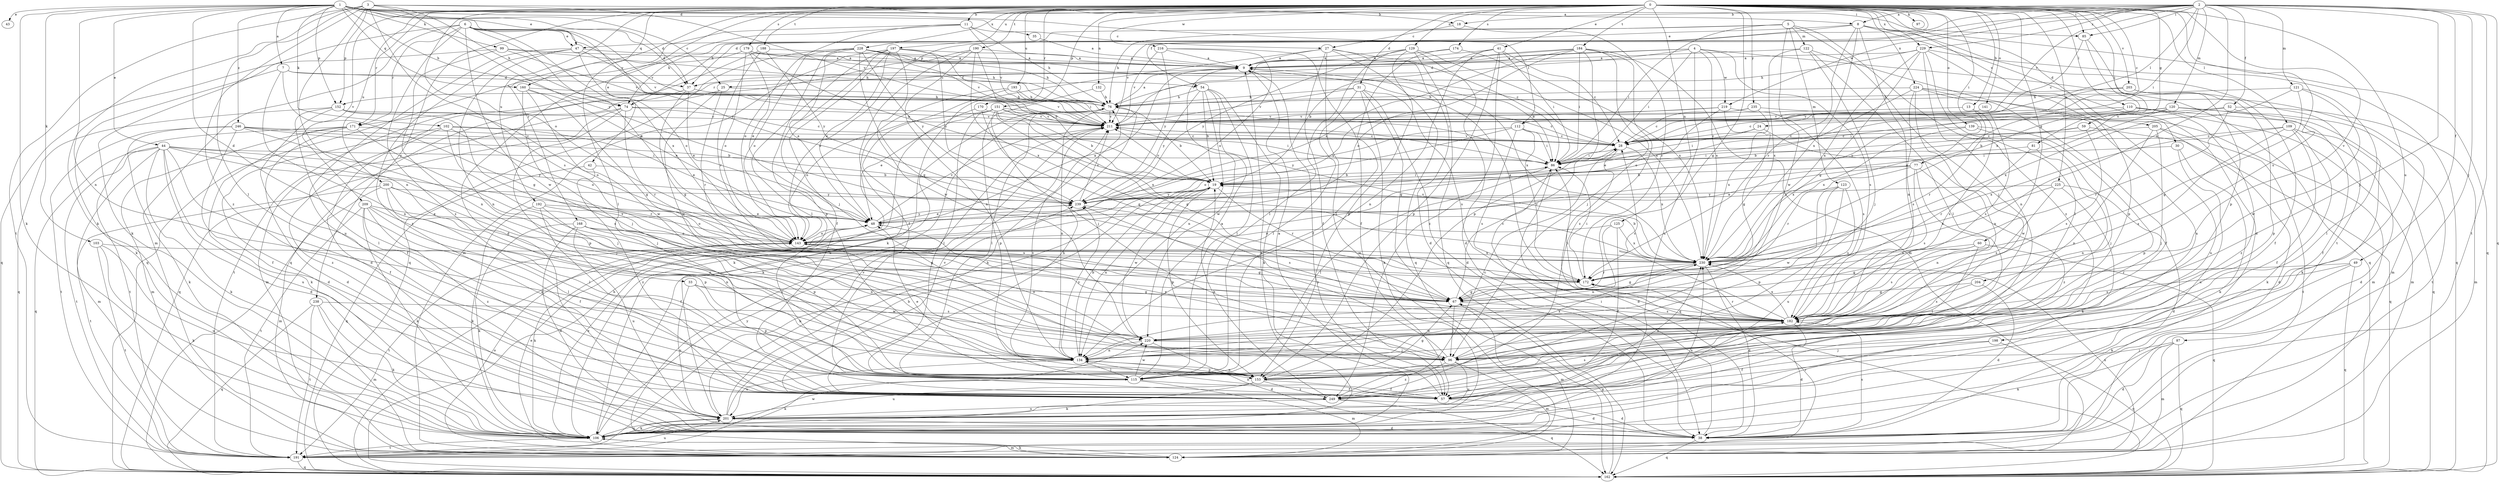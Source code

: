 strict digraph  {
0;
1;
2;
3;
4;
5;
6;
7;
8;
9;
11;
13;
18;
19;
24;
25;
27;
28;
30;
31;
33;
35;
37;
38;
41;
42;
43;
44;
47;
48;
49;
52;
54;
57;
59;
60;
67;
74;
76;
77;
81;
85;
86;
87;
96;
97;
99;
102;
103;
106;
109;
110;
112;
115;
120;
121;
122;
123;
124;
125;
129;
132;
134;
139;
141;
143;
151;
152;
153;
160;
162;
168;
170;
171;
172;
174;
179;
182;
184;
188;
190;
191;
192;
193;
197;
198;
200;
201;
203;
204;
205;
209;
211;
216;
219;
220;
224;
225;
228;
229;
230;
235;
238;
239;
246;
249;
0 -> 11  [label=b];
0 -> 13  [label=b];
0 -> 24  [label=c];
0 -> 30  [label=d];
0 -> 31  [label=d];
0 -> 41  [label=e];
0 -> 42  [label=e];
0 -> 59  [label=g];
0 -> 60  [label=g];
0 -> 67  [label=g];
0 -> 74  [label=h];
0 -> 77  [label=i];
0 -> 81  [label=i];
0 -> 85  [label=i];
0 -> 97  [label=k];
0 -> 109  [label=l];
0 -> 110  [label=l];
0 -> 125  [label=n];
0 -> 129  [label=n];
0 -> 132  [label=n];
0 -> 139  [label=o];
0 -> 141  [label=o];
0 -> 143  [label=o];
0 -> 151  [label=p];
0 -> 160  [label=q];
0 -> 168  [label=r];
0 -> 170  [label=r];
0 -> 171  [label=r];
0 -> 174  [label=s];
0 -> 179  [label=s];
0 -> 182  [label=s];
0 -> 184  [label=t];
0 -> 188  [label=t];
0 -> 190  [label=t];
0 -> 192  [label=u];
0 -> 193  [label=u];
0 -> 197  [label=u];
0 -> 198  [label=u];
0 -> 200  [label=u];
0 -> 203  [label=v];
0 -> 204  [label=v];
0 -> 205  [label=v];
0 -> 209  [label=v];
0 -> 216  [label=w];
0 -> 224  [label=x];
0 -> 225  [label=x];
0 -> 228  [label=x];
0 -> 229  [label=x];
0 -> 235  [label=y];
0 -> 238  [label=y];
1 -> 7  [label=a];
1 -> 18  [label=b];
1 -> 25  [label=c];
1 -> 33  [label=d];
1 -> 35  [label=d];
1 -> 37  [label=d];
1 -> 43  [label=e];
1 -> 44  [label=e];
1 -> 47  [label=e];
1 -> 74  [label=h];
1 -> 85  [label=i];
1 -> 99  [label=k];
1 -> 102  [label=k];
1 -> 103  [label=k];
1 -> 106  [label=k];
1 -> 112  [label=l];
1 -> 134  [label=n];
1 -> 152  [label=p];
1 -> 160  [label=q];
1 -> 211  [label=v];
1 -> 246  [label=z];
2 -> 8  [label=a];
2 -> 18  [label=b];
2 -> 37  [label=d];
2 -> 49  [label=f];
2 -> 52  [label=f];
2 -> 54  [label=f];
2 -> 85  [label=i];
2 -> 86  [label=i];
2 -> 87  [label=j];
2 -> 96  [label=j];
2 -> 112  [label=l];
2 -> 120  [label=m];
2 -> 121  [label=m];
2 -> 152  [label=p];
2 -> 162  [label=q];
2 -> 191  [label=t];
2 -> 211  [label=v];
2 -> 219  [label=w];
2 -> 229  [label=x];
2 -> 230  [label=x];
3 -> 8  [label=a];
3 -> 74  [label=h];
3 -> 106  [label=k];
3 -> 115  [label=l];
3 -> 134  [label=n];
3 -> 152  [label=p];
3 -> 182  [label=s];
3 -> 191  [label=t];
3 -> 211  [label=v];
3 -> 239  [label=y];
3 -> 249  [label=z];
4 -> 9  [label=a];
4 -> 37  [label=d];
4 -> 86  [label=i];
4 -> 162  [label=q];
4 -> 171  [label=r];
4 -> 182  [label=s];
4 -> 201  [label=u];
4 -> 219  [label=w];
4 -> 230  [label=x];
5 -> 74  [label=h];
5 -> 76  [label=h];
5 -> 86  [label=i];
5 -> 96  [label=j];
5 -> 122  [label=m];
5 -> 123  [label=m];
5 -> 220  [label=w];
5 -> 249  [label=z];
6 -> 37  [label=d];
6 -> 47  [label=e];
6 -> 106  [label=k];
6 -> 124  [label=m];
6 -> 143  [label=o];
6 -> 171  [label=r];
6 -> 211  [label=v];
6 -> 220  [label=w];
6 -> 230  [label=x];
6 -> 239  [label=y];
6 -> 249  [label=z];
7 -> 37  [label=d];
7 -> 54  [label=f];
7 -> 67  [label=g];
7 -> 106  [label=k];
7 -> 134  [label=n];
8 -> 38  [label=d];
8 -> 47  [label=e];
8 -> 134  [label=n];
8 -> 162  [label=q];
8 -> 172  [label=r];
8 -> 191  [label=t];
8 -> 211  [label=v];
8 -> 230  [label=x];
9 -> 25  [label=c];
9 -> 57  [label=f];
9 -> 86  [label=i];
9 -> 230  [label=x];
11 -> 27  [label=c];
11 -> 38  [label=d];
11 -> 76  [label=h];
11 -> 115  [label=l];
11 -> 143  [label=o];
11 -> 211  [label=v];
13 -> 172  [label=r];
13 -> 182  [label=s];
13 -> 211  [label=v];
18 -> 27  [label=c];
18 -> 172  [label=r];
19 -> 86  [label=i];
19 -> 134  [label=n];
19 -> 153  [label=p];
19 -> 172  [label=r];
19 -> 211  [label=v];
19 -> 220  [label=w];
19 -> 239  [label=y];
24 -> 28  [label=c];
24 -> 86  [label=i];
24 -> 220  [label=w];
25 -> 76  [label=h];
25 -> 172  [label=r];
25 -> 191  [label=t];
25 -> 220  [label=w];
27 -> 9  [label=a];
27 -> 38  [label=d];
27 -> 57  [label=f];
27 -> 86  [label=i];
27 -> 106  [label=k];
27 -> 124  [label=m];
27 -> 162  [label=q];
28 -> 86  [label=i];
28 -> 162  [label=q];
28 -> 211  [label=v];
28 -> 230  [label=x];
30 -> 86  [label=i];
30 -> 106  [label=k];
30 -> 201  [label=u];
31 -> 38  [label=d];
31 -> 67  [label=g];
31 -> 76  [label=h];
31 -> 106  [label=k];
31 -> 115  [label=l];
31 -> 182  [label=s];
31 -> 211  [label=v];
33 -> 67  [label=g];
33 -> 153  [label=p];
33 -> 201  [label=u];
33 -> 220  [label=w];
35 -> 9  [label=a];
37 -> 38  [label=d];
37 -> 48  [label=e];
37 -> 67  [label=g];
37 -> 211  [label=v];
38 -> 86  [label=i];
38 -> 162  [label=q];
38 -> 182  [label=s];
41 -> 9  [label=a];
41 -> 28  [label=c];
41 -> 86  [label=i];
41 -> 134  [label=n];
41 -> 153  [label=p];
41 -> 211  [label=v];
41 -> 249  [label=z];
42 -> 19  [label=b];
42 -> 162  [label=q];
42 -> 249  [label=z];
44 -> 38  [label=d];
44 -> 57  [label=f];
44 -> 86  [label=i];
44 -> 96  [label=j];
44 -> 106  [label=k];
44 -> 124  [label=m];
44 -> 162  [label=q];
44 -> 172  [label=r];
44 -> 191  [label=t];
44 -> 201  [label=u];
44 -> 239  [label=y];
47 -> 9  [label=a];
47 -> 134  [label=n];
47 -> 143  [label=o];
47 -> 201  [label=u];
47 -> 211  [label=v];
47 -> 249  [label=z];
48 -> 143  [label=o];
48 -> 211  [label=v];
48 -> 239  [label=y];
49 -> 106  [label=k];
49 -> 162  [label=q];
49 -> 172  [label=r];
49 -> 182  [label=s];
52 -> 28  [label=c];
52 -> 124  [label=m];
52 -> 172  [label=r];
52 -> 191  [label=t];
52 -> 211  [label=v];
54 -> 19  [label=b];
54 -> 76  [label=h];
54 -> 106  [label=k];
54 -> 115  [label=l];
54 -> 134  [label=n];
54 -> 220  [label=w];
54 -> 239  [label=y];
57 -> 9  [label=a];
57 -> 38  [label=d];
57 -> 134  [label=n];
57 -> 230  [label=x];
59 -> 19  [label=b];
59 -> 28  [label=c];
59 -> 162  [label=q];
59 -> 182  [label=s];
60 -> 67  [label=g];
60 -> 115  [label=l];
60 -> 162  [label=q];
60 -> 182  [label=s];
60 -> 230  [label=x];
67 -> 28  [label=c];
67 -> 96  [label=j];
67 -> 124  [label=m];
67 -> 182  [label=s];
74 -> 28  [label=c];
74 -> 124  [label=m];
74 -> 153  [label=p];
74 -> 162  [label=q];
74 -> 172  [label=r];
74 -> 211  [label=v];
76 -> 9  [label=a];
76 -> 19  [label=b];
76 -> 106  [label=k];
76 -> 115  [label=l];
76 -> 134  [label=n];
76 -> 211  [label=v];
77 -> 19  [label=b];
77 -> 48  [label=e];
77 -> 134  [label=n];
77 -> 172  [label=r];
77 -> 182  [label=s];
77 -> 249  [label=z];
81 -> 86  [label=i];
81 -> 134  [label=n];
81 -> 172  [label=r];
85 -> 28  [label=c];
85 -> 153  [label=p];
85 -> 230  [label=x];
86 -> 19  [label=b];
86 -> 38  [label=d];
86 -> 115  [label=l];
87 -> 38  [label=d];
87 -> 96  [label=j];
87 -> 106  [label=k];
87 -> 124  [label=m];
87 -> 162  [label=q];
96 -> 48  [label=e];
96 -> 124  [label=m];
96 -> 201  [label=u];
96 -> 230  [label=x];
96 -> 239  [label=y];
96 -> 249  [label=z];
99 -> 9  [label=a];
99 -> 76  [label=h];
99 -> 134  [label=n];
99 -> 162  [label=q];
99 -> 211  [label=v];
102 -> 28  [label=c];
102 -> 38  [label=d];
102 -> 48  [label=e];
102 -> 143  [label=o];
102 -> 182  [label=s];
102 -> 249  [label=z];
103 -> 106  [label=k];
103 -> 191  [label=t];
103 -> 201  [label=u];
103 -> 230  [label=x];
106 -> 9  [label=a];
106 -> 48  [label=e];
106 -> 124  [label=m];
106 -> 191  [label=t];
106 -> 201  [label=u];
106 -> 230  [label=x];
106 -> 239  [label=y];
109 -> 28  [label=c];
109 -> 38  [label=d];
109 -> 57  [label=f];
109 -> 106  [label=k];
109 -> 182  [label=s];
109 -> 230  [label=x];
110 -> 124  [label=m];
110 -> 162  [label=q];
110 -> 211  [label=v];
110 -> 230  [label=x];
110 -> 239  [label=y];
110 -> 249  [label=z];
112 -> 28  [label=c];
112 -> 86  [label=i];
112 -> 143  [label=o];
112 -> 172  [label=r];
112 -> 182  [label=s];
112 -> 239  [label=y];
115 -> 9  [label=a];
115 -> 57  [label=f];
115 -> 106  [label=k];
115 -> 124  [label=m];
115 -> 211  [label=v];
115 -> 220  [label=w];
120 -> 19  [label=b];
120 -> 48  [label=e];
120 -> 57  [label=f];
120 -> 86  [label=i];
120 -> 106  [label=k];
120 -> 211  [label=v];
121 -> 67  [label=g];
121 -> 76  [label=h];
121 -> 115  [label=l];
121 -> 220  [label=w];
121 -> 230  [label=x];
122 -> 9  [label=a];
122 -> 96  [label=j];
122 -> 115  [label=l];
122 -> 201  [label=u];
122 -> 230  [label=x];
123 -> 153  [label=p];
123 -> 182  [label=s];
123 -> 201  [label=u];
123 -> 220  [label=w];
123 -> 239  [label=y];
124 -> 48  [label=e];
124 -> 106  [label=k];
124 -> 143  [label=o];
124 -> 172  [label=r];
124 -> 211  [label=v];
124 -> 230  [label=x];
125 -> 57  [label=f];
125 -> 134  [label=n];
125 -> 143  [label=o];
125 -> 230  [label=x];
129 -> 9  [label=a];
129 -> 38  [label=d];
129 -> 115  [label=l];
129 -> 153  [label=p];
129 -> 162  [label=q];
129 -> 230  [label=x];
129 -> 239  [label=y];
132 -> 76  [label=h];
132 -> 96  [label=j];
134 -> 19  [label=b];
134 -> 115  [label=l];
134 -> 153  [label=p];
134 -> 201  [label=u];
134 -> 239  [label=y];
139 -> 28  [label=c];
139 -> 96  [label=j];
139 -> 153  [label=p];
139 -> 230  [label=x];
141 -> 182  [label=s];
141 -> 211  [label=v];
143 -> 9  [label=a];
143 -> 67  [label=g];
143 -> 106  [label=k];
143 -> 191  [label=t];
143 -> 230  [label=x];
151 -> 19  [label=b];
151 -> 28  [label=c];
151 -> 48  [label=e];
151 -> 67  [label=g];
151 -> 115  [label=l];
151 -> 143  [label=o];
151 -> 153  [label=p];
151 -> 211  [label=v];
151 -> 230  [label=x];
152 -> 57  [label=f];
152 -> 115  [label=l];
152 -> 143  [label=o];
152 -> 162  [label=q];
152 -> 182  [label=s];
152 -> 211  [label=v];
153 -> 48  [label=e];
153 -> 57  [label=f];
153 -> 67  [label=g];
153 -> 106  [label=k];
153 -> 134  [label=n];
153 -> 201  [label=u];
153 -> 249  [label=z];
160 -> 48  [label=e];
160 -> 67  [label=g];
160 -> 76  [label=h];
160 -> 96  [label=j];
160 -> 220  [label=w];
162 -> 67  [label=g];
162 -> 76  [label=h];
168 -> 38  [label=d];
168 -> 67  [label=g];
168 -> 106  [label=k];
168 -> 134  [label=n];
168 -> 143  [label=o];
168 -> 201  [label=u];
170 -> 67  [label=g];
170 -> 162  [label=q];
170 -> 211  [label=v];
171 -> 28  [label=c];
171 -> 38  [label=d];
171 -> 96  [label=j];
171 -> 106  [label=k];
171 -> 124  [label=m];
171 -> 191  [label=t];
172 -> 9  [label=a];
172 -> 67  [label=g];
172 -> 86  [label=i];
174 -> 9  [label=a];
174 -> 115  [label=l];
174 -> 230  [label=x];
179 -> 9  [label=a];
179 -> 19  [label=b];
179 -> 48  [label=e];
179 -> 76  [label=h];
179 -> 143  [label=o];
179 -> 162  [label=q];
182 -> 28  [label=c];
182 -> 38  [label=d];
182 -> 86  [label=i];
182 -> 172  [label=r];
182 -> 220  [label=w];
182 -> 230  [label=x];
184 -> 9  [label=a];
184 -> 19  [label=b];
184 -> 48  [label=e];
184 -> 86  [label=i];
184 -> 96  [label=j];
184 -> 124  [label=m];
184 -> 143  [label=o];
184 -> 153  [label=p];
184 -> 249  [label=z];
188 -> 9  [label=a];
188 -> 162  [label=q];
188 -> 172  [label=r];
188 -> 239  [label=y];
190 -> 9  [label=a];
190 -> 19  [label=b];
190 -> 57  [label=f];
190 -> 134  [label=n];
190 -> 143  [label=o];
190 -> 230  [label=x];
191 -> 19  [label=b];
191 -> 162  [label=q];
191 -> 201  [label=u];
191 -> 220  [label=w];
192 -> 48  [label=e];
192 -> 57  [label=f];
192 -> 106  [label=k];
192 -> 143  [label=o];
192 -> 153  [label=p];
193 -> 76  [label=h];
193 -> 86  [label=i];
193 -> 106  [label=k];
193 -> 201  [label=u];
197 -> 9  [label=a];
197 -> 48  [label=e];
197 -> 57  [label=f];
197 -> 86  [label=i];
197 -> 96  [label=j];
197 -> 115  [label=l];
197 -> 124  [label=m];
197 -> 220  [label=w];
197 -> 239  [label=y];
198 -> 57  [label=f];
198 -> 96  [label=j];
198 -> 162  [label=q];
200 -> 115  [label=l];
200 -> 124  [label=m];
200 -> 134  [label=n];
200 -> 153  [label=p];
200 -> 191  [label=t];
200 -> 239  [label=y];
201 -> 19  [label=b];
201 -> 38  [label=d];
201 -> 76  [label=h];
201 -> 106  [label=k];
201 -> 211  [label=v];
203 -> 28  [label=c];
203 -> 57  [label=f];
203 -> 76  [label=h];
203 -> 153  [label=p];
204 -> 38  [label=d];
204 -> 67  [label=g];
204 -> 182  [label=s];
205 -> 28  [label=c];
205 -> 38  [label=d];
205 -> 96  [label=j];
205 -> 134  [label=n];
205 -> 191  [label=t];
209 -> 48  [label=e];
209 -> 57  [label=f];
209 -> 106  [label=k];
209 -> 115  [label=l];
209 -> 134  [label=n];
209 -> 191  [label=t];
209 -> 249  [label=z];
211 -> 28  [label=c];
216 -> 9  [label=a];
216 -> 57  [label=f];
216 -> 143  [label=o];
216 -> 211  [label=v];
216 -> 239  [label=y];
219 -> 48  [label=e];
219 -> 67  [label=g];
219 -> 182  [label=s];
219 -> 211  [label=v];
219 -> 239  [label=y];
220 -> 38  [label=d];
220 -> 96  [label=j];
220 -> 134  [label=n];
220 -> 143  [label=o];
224 -> 57  [label=f];
224 -> 76  [label=h];
224 -> 124  [label=m];
224 -> 134  [label=n];
224 -> 143  [label=o];
224 -> 182  [label=s];
224 -> 201  [label=u];
225 -> 38  [label=d];
225 -> 106  [label=k];
225 -> 182  [label=s];
225 -> 230  [label=x];
225 -> 239  [label=y];
228 -> 9  [label=a];
228 -> 28  [label=c];
228 -> 48  [label=e];
228 -> 67  [label=g];
228 -> 76  [label=h];
228 -> 143  [label=o];
228 -> 153  [label=p];
228 -> 162  [label=q];
228 -> 211  [label=v];
228 -> 239  [label=y];
229 -> 9  [label=a];
229 -> 67  [label=g];
229 -> 76  [label=h];
229 -> 115  [label=l];
229 -> 134  [label=n];
229 -> 153  [label=p];
229 -> 162  [label=q];
229 -> 230  [label=x];
230 -> 19  [label=b];
230 -> 38  [label=d];
230 -> 67  [label=g];
230 -> 172  [label=r];
230 -> 211  [label=v];
235 -> 28  [label=c];
235 -> 124  [label=m];
235 -> 211  [label=v];
235 -> 230  [label=x];
238 -> 106  [label=k];
238 -> 124  [label=m];
238 -> 162  [label=q];
238 -> 182  [label=s];
238 -> 191  [label=t];
239 -> 48  [label=e];
239 -> 182  [label=s];
239 -> 211  [label=v];
246 -> 19  [label=b];
246 -> 28  [label=c];
246 -> 57  [label=f];
246 -> 86  [label=i];
246 -> 96  [label=j];
246 -> 106  [label=k];
246 -> 191  [label=t];
249 -> 19  [label=b];
249 -> 28  [label=c];
249 -> 38  [label=d];
249 -> 76  [label=h];
249 -> 162  [label=q];
249 -> 182  [label=s];
249 -> 201  [label=u];
249 -> 211  [label=v];
}
